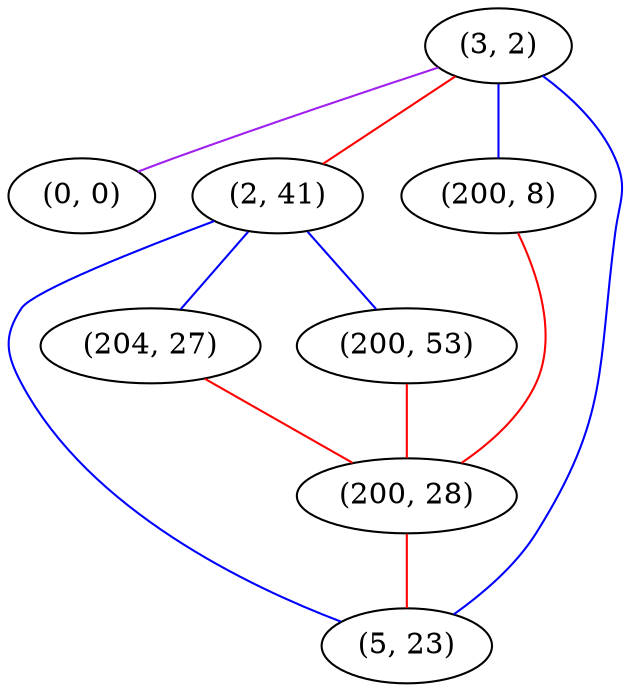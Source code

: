 graph "" {
"(3, 2)";
"(0, 0)";
"(2, 41)";
"(204, 27)";
"(200, 53)";
"(200, 8)";
"(200, 28)";
"(5, 23)";
"(3, 2)" -- "(5, 23)"  [color=blue, key=0, weight=3];
"(3, 2)" -- "(0, 0)"  [color=purple, key=0, weight=4];
"(3, 2)" -- "(200, 8)"  [color=blue, key=0, weight=3];
"(3, 2)" -- "(2, 41)"  [color=red, key=0, weight=1];
"(2, 41)" -- "(5, 23)"  [color=blue, key=0, weight=3];
"(2, 41)" -- "(200, 53)"  [color=blue, key=0, weight=3];
"(2, 41)" -- "(204, 27)"  [color=blue, key=0, weight=3];
"(204, 27)" -- "(200, 28)"  [color=red, key=0, weight=1];
"(200, 53)" -- "(200, 28)"  [color=red, key=0, weight=1];
"(200, 8)" -- "(200, 28)"  [color=red, key=0, weight=1];
"(200, 28)" -- "(5, 23)"  [color=red, key=0, weight=1];
}
